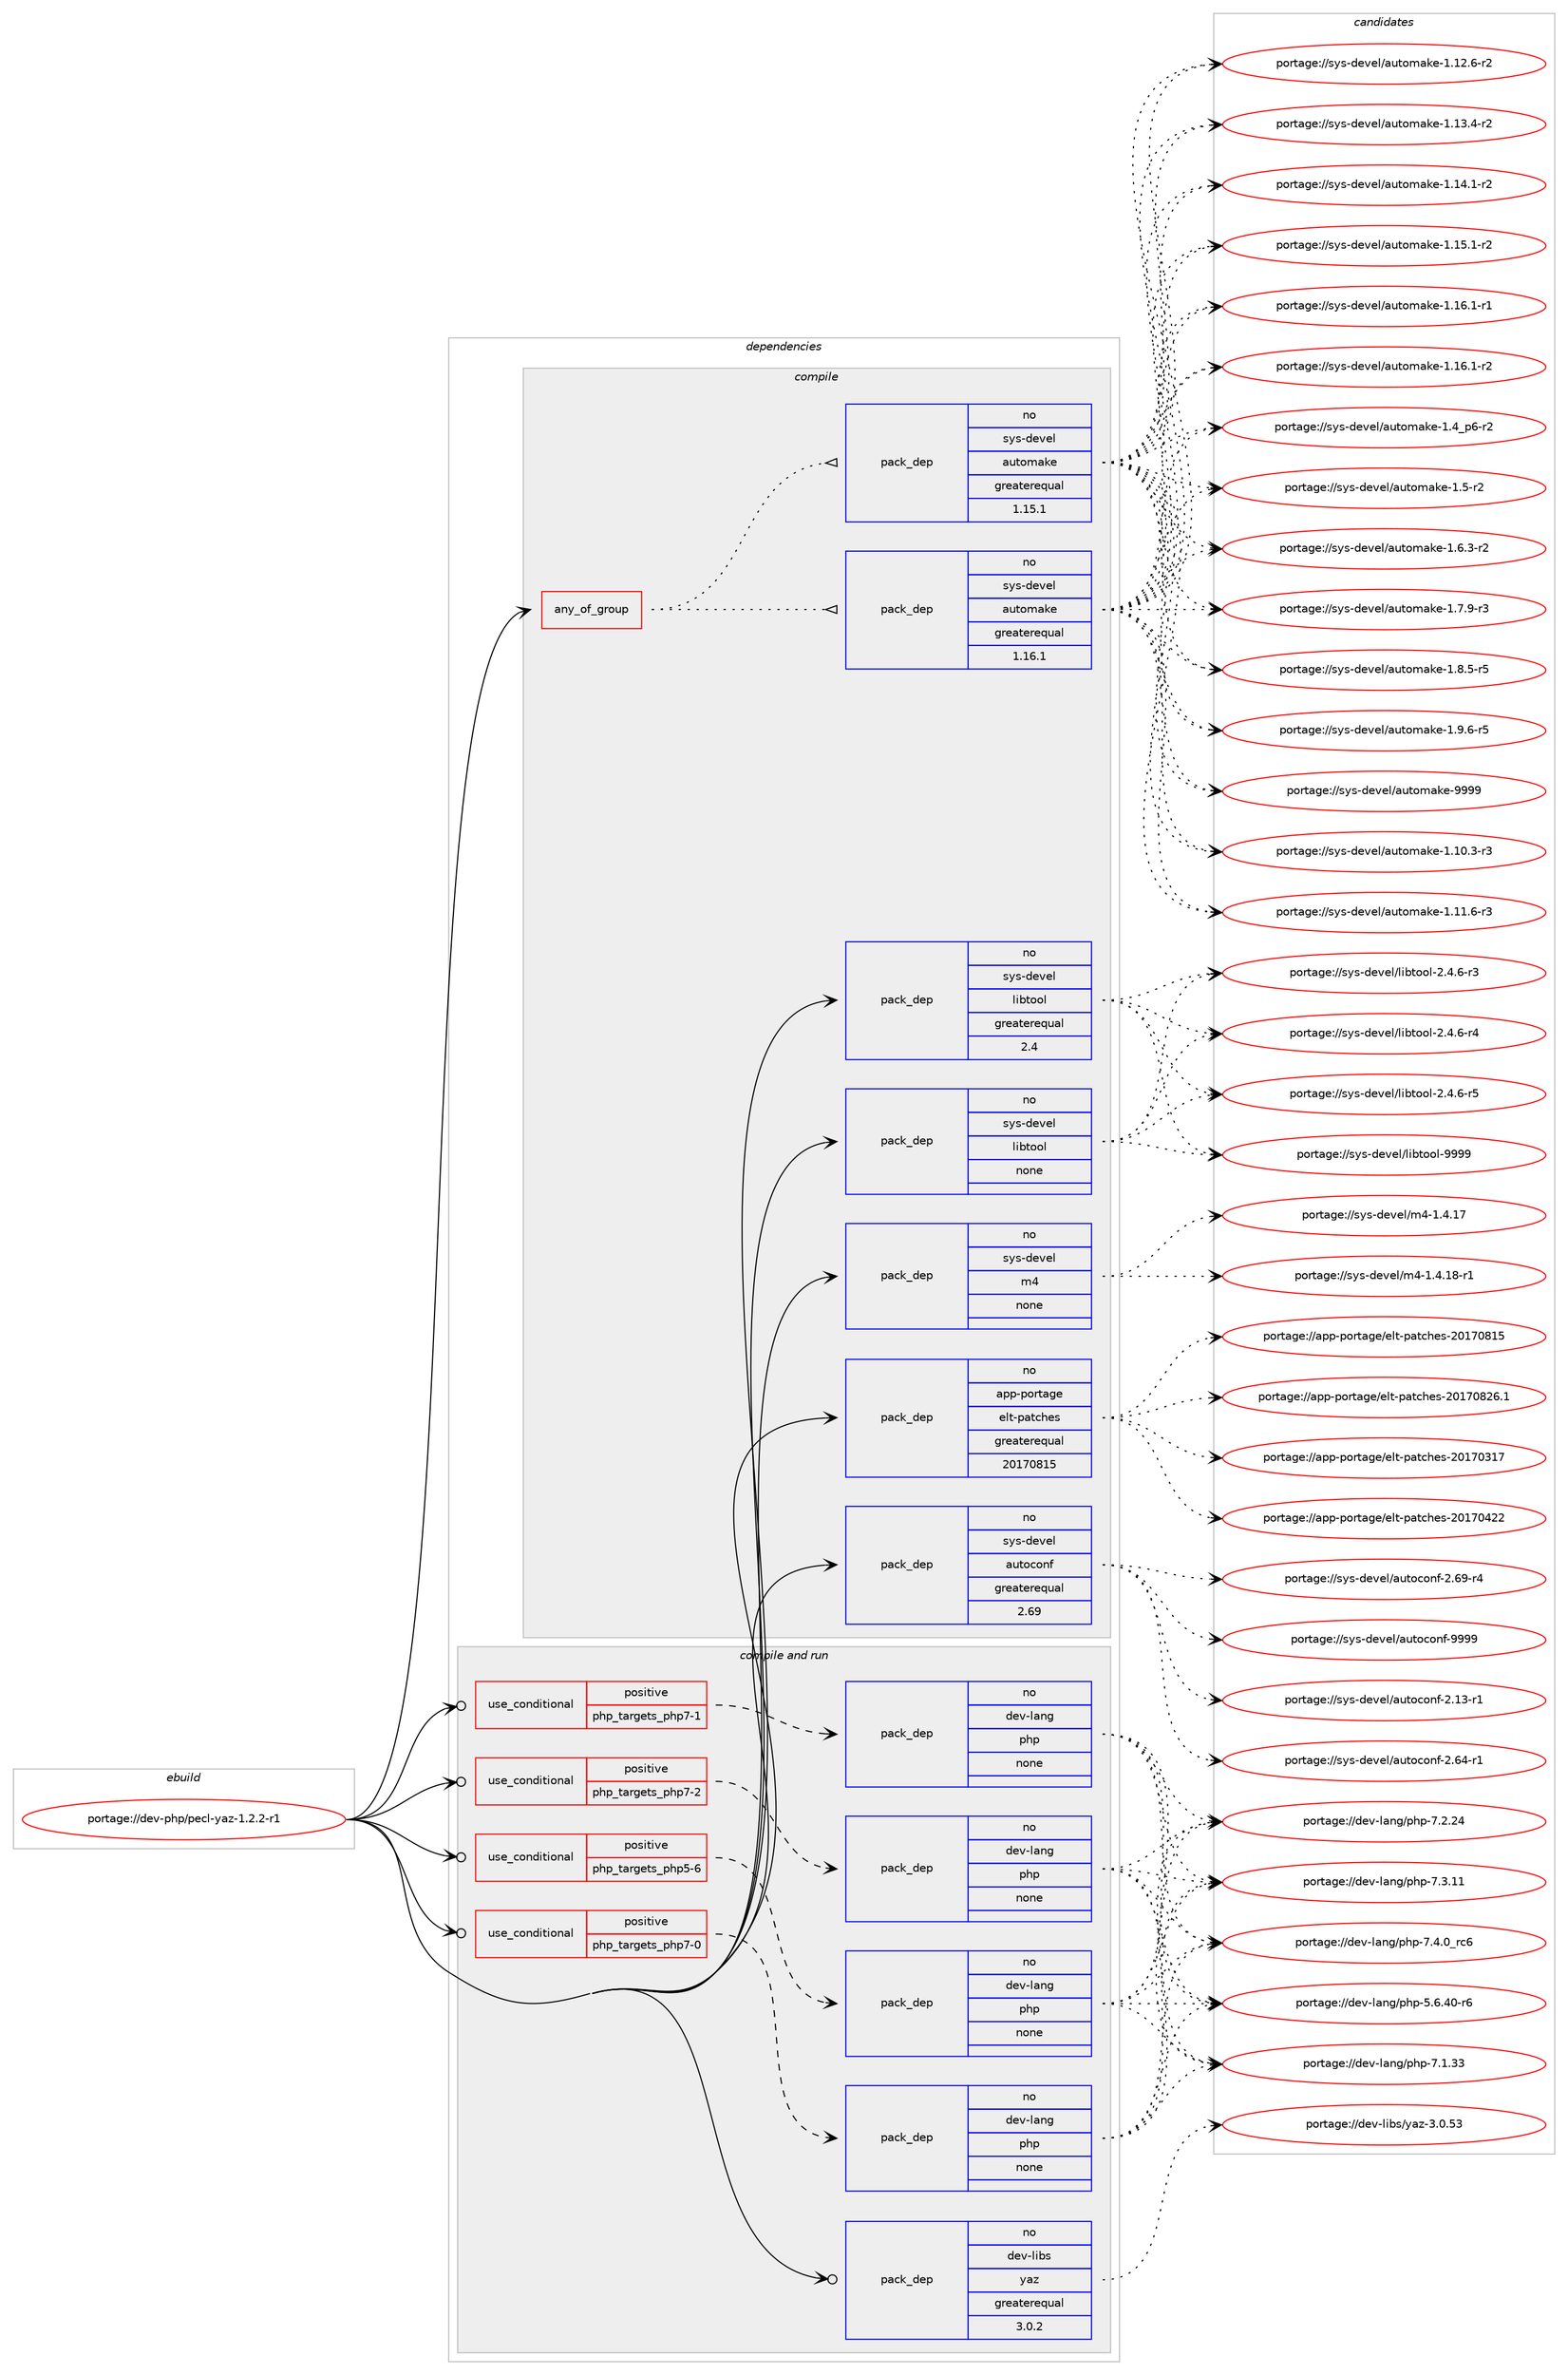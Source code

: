 digraph prolog {

# *************
# Graph options
# *************

newrank=true;
concentrate=true;
compound=true;
graph [rankdir=LR,fontname=Helvetica,fontsize=10,ranksep=1.5];#, ranksep=2.5, nodesep=0.2];
edge  [arrowhead=vee];
node  [fontname=Helvetica,fontsize=10];

# **********
# The ebuild
# **********

subgraph cluster_leftcol {
color=gray;
rank=same;
label=<<i>ebuild</i>>;
id [label="portage://dev-php/pecl-yaz-1.2.2-r1", color=red, width=4, href="../dev-php/pecl-yaz-1.2.2-r1.svg"];
}

# ****************
# The dependencies
# ****************

subgraph cluster_midcol {
color=gray;
label=<<i>dependencies</i>>;
subgraph cluster_compile {
fillcolor="#eeeeee";
style=filled;
label=<<i>compile</i>>;
subgraph any3217 {
dependency126454 [label=<<TABLE BORDER="0" CELLBORDER="1" CELLSPACING="0" CELLPADDING="4"><TR><TD CELLPADDING="10">any_of_group</TD></TR></TABLE>>, shape=none, color=red];subgraph pack98544 {
dependency126455 [label=<<TABLE BORDER="0" CELLBORDER="1" CELLSPACING="0" CELLPADDING="4" WIDTH="220"><TR><TD ROWSPAN="6" CELLPADDING="30">pack_dep</TD></TR><TR><TD WIDTH="110">no</TD></TR><TR><TD>sys-devel</TD></TR><TR><TD>automake</TD></TR><TR><TD>greaterequal</TD></TR><TR><TD>1.16.1</TD></TR></TABLE>>, shape=none, color=blue];
}
dependency126454:e -> dependency126455:w [weight=20,style="dotted",arrowhead="oinv"];
subgraph pack98545 {
dependency126456 [label=<<TABLE BORDER="0" CELLBORDER="1" CELLSPACING="0" CELLPADDING="4" WIDTH="220"><TR><TD ROWSPAN="6" CELLPADDING="30">pack_dep</TD></TR><TR><TD WIDTH="110">no</TD></TR><TR><TD>sys-devel</TD></TR><TR><TD>automake</TD></TR><TR><TD>greaterequal</TD></TR><TR><TD>1.15.1</TD></TR></TABLE>>, shape=none, color=blue];
}
dependency126454:e -> dependency126456:w [weight=20,style="dotted",arrowhead="oinv"];
}
id:e -> dependency126454:w [weight=20,style="solid",arrowhead="vee"];
subgraph pack98546 {
dependency126457 [label=<<TABLE BORDER="0" CELLBORDER="1" CELLSPACING="0" CELLPADDING="4" WIDTH="220"><TR><TD ROWSPAN="6" CELLPADDING="30">pack_dep</TD></TR><TR><TD WIDTH="110">no</TD></TR><TR><TD>app-portage</TD></TR><TR><TD>elt-patches</TD></TR><TR><TD>greaterequal</TD></TR><TR><TD>20170815</TD></TR></TABLE>>, shape=none, color=blue];
}
id:e -> dependency126457:w [weight=20,style="solid",arrowhead="vee"];
subgraph pack98547 {
dependency126458 [label=<<TABLE BORDER="0" CELLBORDER="1" CELLSPACING="0" CELLPADDING="4" WIDTH="220"><TR><TD ROWSPAN="6" CELLPADDING="30">pack_dep</TD></TR><TR><TD WIDTH="110">no</TD></TR><TR><TD>sys-devel</TD></TR><TR><TD>autoconf</TD></TR><TR><TD>greaterequal</TD></TR><TR><TD>2.69</TD></TR></TABLE>>, shape=none, color=blue];
}
id:e -> dependency126458:w [weight=20,style="solid",arrowhead="vee"];
subgraph pack98548 {
dependency126459 [label=<<TABLE BORDER="0" CELLBORDER="1" CELLSPACING="0" CELLPADDING="4" WIDTH="220"><TR><TD ROWSPAN="6" CELLPADDING="30">pack_dep</TD></TR><TR><TD WIDTH="110">no</TD></TR><TR><TD>sys-devel</TD></TR><TR><TD>libtool</TD></TR><TR><TD>greaterequal</TD></TR><TR><TD>2.4</TD></TR></TABLE>>, shape=none, color=blue];
}
id:e -> dependency126459:w [weight=20,style="solid",arrowhead="vee"];
subgraph pack98549 {
dependency126460 [label=<<TABLE BORDER="0" CELLBORDER="1" CELLSPACING="0" CELLPADDING="4" WIDTH="220"><TR><TD ROWSPAN="6" CELLPADDING="30">pack_dep</TD></TR><TR><TD WIDTH="110">no</TD></TR><TR><TD>sys-devel</TD></TR><TR><TD>libtool</TD></TR><TR><TD>none</TD></TR><TR><TD></TD></TR></TABLE>>, shape=none, color=blue];
}
id:e -> dependency126460:w [weight=20,style="solid",arrowhead="vee"];
subgraph pack98550 {
dependency126461 [label=<<TABLE BORDER="0" CELLBORDER="1" CELLSPACING="0" CELLPADDING="4" WIDTH="220"><TR><TD ROWSPAN="6" CELLPADDING="30">pack_dep</TD></TR><TR><TD WIDTH="110">no</TD></TR><TR><TD>sys-devel</TD></TR><TR><TD>m4</TD></TR><TR><TD>none</TD></TR><TR><TD></TD></TR></TABLE>>, shape=none, color=blue];
}
id:e -> dependency126461:w [weight=20,style="solid",arrowhead="vee"];
}
subgraph cluster_compileandrun {
fillcolor="#eeeeee";
style=filled;
label=<<i>compile and run</i>>;
subgraph cond24628 {
dependency126462 [label=<<TABLE BORDER="0" CELLBORDER="1" CELLSPACING="0" CELLPADDING="4"><TR><TD ROWSPAN="3" CELLPADDING="10">use_conditional</TD></TR><TR><TD>positive</TD></TR><TR><TD>php_targets_php5-6</TD></TR></TABLE>>, shape=none, color=red];
subgraph pack98551 {
dependency126463 [label=<<TABLE BORDER="0" CELLBORDER="1" CELLSPACING="0" CELLPADDING="4" WIDTH="220"><TR><TD ROWSPAN="6" CELLPADDING="30">pack_dep</TD></TR><TR><TD WIDTH="110">no</TD></TR><TR><TD>dev-lang</TD></TR><TR><TD>php</TD></TR><TR><TD>none</TD></TR><TR><TD></TD></TR></TABLE>>, shape=none, color=blue];
}
dependency126462:e -> dependency126463:w [weight=20,style="dashed",arrowhead="vee"];
}
id:e -> dependency126462:w [weight=20,style="solid",arrowhead="odotvee"];
subgraph cond24629 {
dependency126464 [label=<<TABLE BORDER="0" CELLBORDER="1" CELLSPACING="0" CELLPADDING="4"><TR><TD ROWSPAN="3" CELLPADDING="10">use_conditional</TD></TR><TR><TD>positive</TD></TR><TR><TD>php_targets_php7-0</TD></TR></TABLE>>, shape=none, color=red];
subgraph pack98552 {
dependency126465 [label=<<TABLE BORDER="0" CELLBORDER="1" CELLSPACING="0" CELLPADDING="4" WIDTH="220"><TR><TD ROWSPAN="6" CELLPADDING="30">pack_dep</TD></TR><TR><TD WIDTH="110">no</TD></TR><TR><TD>dev-lang</TD></TR><TR><TD>php</TD></TR><TR><TD>none</TD></TR><TR><TD></TD></TR></TABLE>>, shape=none, color=blue];
}
dependency126464:e -> dependency126465:w [weight=20,style="dashed",arrowhead="vee"];
}
id:e -> dependency126464:w [weight=20,style="solid",arrowhead="odotvee"];
subgraph cond24630 {
dependency126466 [label=<<TABLE BORDER="0" CELLBORDER="1" CELLSPACING="0" CELLPADDING="4"><TR><TD ROWSPAN="3" CELLPADDING="10">use_conditional</TD></TR><TR><TD>positive</TD></TR><TR><TD>php_targets_php7-1</TD></TR></TABLE>>, shape=none, color=red];
subgraph pack98553 {
dependency126467 [label=<<TABLE BORDER="0" CELLBORDER="1" CELLSPACING="0" CELLPADDING="4" WIDTH="220"><TR><TD ROWSPAN="6" CELLPADDING="30">pack_dep</TD></TR><TR><TD WIDTH="110">no</TD></TR><TR><TD>dev-lang</TD></TR><TR><TD>php</TD></TR><TR><TD>none</TD></TR><TR><TD></TD></TR></TABLE>>, shape=none, color=blue];
}
dependency126466:e -> dependency126467:w [weight=20,style="dashed",arrowhead="vee"];
}
id:e -> dependency126466:w [weight=20,style="solid",arrowhead="odotvee"];
subgraph cond24631 {
dependency126468 [label=<<TABLE BORDER="0" CELLBORDER="1" CELLSPACING="0" CELLPADDING="4"><TR><TD ROWSPAN="3" CELLPADDING="10">use_conditional</TD></TR><TR><TD>positive</TD></TR><TR><TD>php_targets_php7-2</TD></TR></TABLE>>, shape=none, color=red];
subgraph pack98554 {
dependency126469 [label=<<TABLE BORDER="0" CELLBORDER="1" CELLSPACING="0" CELLPADDING="4" WIDTH="220"><TR><TD ROWSPAN="6" CELLPADDING="30">pack_dep</TD></TR><TR><TD WIDTH="110">no</TD></TR><TR><TD>dev-lang</TD></TR><TR><TD>php</TD></TR><TR><TD>none</TD></TR><TR><TD></TD></TR></TABLE>>, shape=none, color=blue];
}
dependency126468:e -> dependency126469:w [weight=20,style="dashed",arrowhead="vee"];
}
id:e -> dependency126468:w [weight=20,style="solid",arrowhead="odotvee"];
subgraph pack98555 {
dependency126470 [label=<<TABLE BORDER="0" CELLBORDER="1" CELLSPACING="0" CELLPADDING="4" WIDTH="220"><TR><TD ROWSPAN="6" CELLPADDING="30">pack_dep</TD></TR><TR><TD WIDTH="110">no</TD></TR><TR><TD>dev-libs</TD></TR><TR><TD>yaz</TD></TR><TR><TD>greaterequal</TD></TR><TR><TD>3.0.2</TD></TR></TABLE>>, shape=none, color=blue];
}
id:e -> dependency126470:w [weight=20,style="solid",arrowhead="odotvee"];
}
subgraph cluster_run {
fillcolor="#eeeeee";
style=filled;
label=<<i>run</i>>;
}
}

# **************
# The candidates
# **************

subgraph cluster_choices {
rank=same;
color=gray;
label=<<i>candidates</i>>;

subgraph choice98544 {
color=black;
nodesep=1;
choiceportage11512111545100101118101108479711711611110997107101454946494846514511451 [label="portage://sys-devel/automake-1.10.3-r3", color=red, width=4,href="../sys-devel/automake-1.10.3-r3.svg"];
choiceportage11512111545100101118101108479711711611110997107101454946494946544511451 [label="portage://sys-devel/automake-1.11.6-r3", color=red, width=4,href="../sys-devel/automake-1.11.6-r3.svg"];
choiceportage11512111545100101118101108479711711611110997107101454946495046544511450 [label="portage://sys-devel/automake-1.12.6-r2", color=red, width=4,href="../sys-devel/automake-1.12.6-r2.svg"];
choiceportage11512111545100101118101108479711711611110997107101454946495146524511450 [label="portage://sys-devel/automake-1.13.4-r2", color=red, width=4,href="../sys-devel/automake-1.13.4-r2.svg"];
choiceportage11512111545100101118101108479711711611110997107101454946495246494511450 [label="portage://sys-devel/automake-1.14.1-r2", color=red, width=4,href="../sys-devel/automake-1.14.1-r2.svg"];
choiceportage11512111545100101118101108479711711611110997107101454946495346494511450 [label="portage://sys-devel/automake-1.15.1-r2", color=red, width=4,href="../sys-devel/automake-1.15.1-r2.svg"];
choiceportage11512111545100101118101108479711711611110997107101454946495446494511449 [label="portage://sys-devel/automake-1.16.1-r1", color=red, width=4,href="../sys-devel/automake-1.16.1-r1.svg"];
choiceportage11512111545100101118101108479711711611110997107101454946495446494511450 [label="portage://sys-devel/automake-1.16.1-r2", color=red, width=4,href="../sys-devel/automake-1.16.1-r2.svg"];
choiceportage115121115451001011181011084797117116111109971071014549465295112544511450 [label="portage://sys-devel/automake-1.4_p6-r2", color=red, width=4,href="../sys-devel/automake-1.4_p6-r2.svg"];
choiceportage11512111545100101118101108479711711611110997107101454946534511450 [label="portage://sys-devel/automake-1.5-r2", color=red, width=4,href="../sys-devel/automake-1.5-r2.svg"];
choiceportage115121115451001011181011084797117116111109971071014549465446514511450 [label="portage://sys-devel/automake-1.6.3-r2", color=red, width=4,href="../sys-devel/automake-1.6.3-r2.svg"];
choiceportage115121115451001011181011084797117116111109971071014549465546574511451 [label="portage://sys-devel/automake-1.7.9-r3", color=red, width=4,href="../sys-devel/automake-1.7.9-r3.svg"];
choiceportage115121115451001011181011084797117116111109971071014549465646534511453 [label="portage://sys-devel/automake-1.8.5-r5", color=red, width=4,href="../sys-devel/automake-1.8.5-r5.svg"];
choiceportage115121115451001011181011084797117116111109971071014549465746544511453 [label="portage://sys-devel/automake-1.9.6-r5", color=red, width=4,href="../sys-devel/automake-1.9.6-r5.svg"];
choiceportage115121115451001011181011084797117116111109971071014557575757 [label="portage://sys-devel/automake-9999", color=red, width=4,href="../sys-devel/automake-9999.svg"];
dependency126455:e -> choiceportage11512111545100101118101108479711711611110997107101454946494846514511451:w [style=dotted,weight="100"];
dependency126455:e -> choiceportage11512111545100101118101108479711711611110997107101454946494946544511451:w [style=dotted,weight="100"];
dependency126455:e -> choiceportage11512111545100101118101108479711711611110997107101454946495046544511450:w [style=dotted,weight="100"];
dependency126455:e -> choiceportage11512111545100101118101108479711711611110997107101454946495146524511450:w [style=dotted,weight="100"];
dependency126455:e -> choiceportage11512111545100101118101108479711711611110997107101454946495246494511450:w [style=dotted,weight="100"];
dependency126455:e -> choiceportage11512111545100101118101108479711711611110997107101454946495346494511450:w [style=dotted,weight="100"];
dependency126455:e -> choiceportage11512111545100101118101108479711711611110997107101454946495446494511449:w [style=dotted,weight="100"];
dependency126455:e -> choiceportage11512111545100101118101108479711711611110997107101454946495446494511450:w [style=dotted,weight="100"];
dependency126455:e -> choiceportage115121115451001011181011084797117116111109971071014549465295112544511450:w [style=dotted,weight="100"];
dependency126455:e -> choiceportage11512111545100101118101108479711711611110997107101454946534511450:w [style=dotted,weight="100"];
dependency126455:e -> choiceportage115121115451001011181011084797117116111109971071014549465446514511450:w [style=dotted,weight="100"];
dependency126455:e -> choiceportage115121115451001011181011084797117116111109971071014549465546574511451:w [style=dotted,weight="100"];
dependency126455:e -> choiceportage115121115451001011181011084797117116111109971071014549465646534511453:w [style=dotted,weight="100"];
dependency126455:e -> choiceportage115121115451001011181011084797117116111109971071014549465746544511453:w [style=dotted,weight="100"];
dependency126455:e -> choiceportage115121115451001011181011084797117116111109971071014557575757:w [style=dotted,weight="100"];
}
subgraph choice98545 {
color=black;
nodesep=1;
choiceportage11512111545100101118101108479711711611110997107101454946494846514511451 [label="portage://sys-devel/automake-1.10.3-r3", color=red, width=4,href="../sys-devel/automake-1.10.3-r3.svg"];
choiceportage11512111545100101118101108479711711611110997107101454946494946544511451 [label="portage://sys-devel/automake-1.11.6-r3", color=red, width=4,href="../sys-devel/automake-1.11.6-r3.svg"];
choiceportage11512111545100101118101108479711711611110997107101454946495046544511450 [label="portage://sys-devel/automake-1.12.6-r2", color=red, width=4,href="../sys-devel/automake-1.12.6-r2.svg"];
choiceportage11512111545100101118101108479711711611110997107101454946495146524511450 [label="portage://sys-devel/automake-1.13.4-r2", color=red, width=4,href="../sys-devel/automake-1.13.4-r2.svg"];
choiceportage11512111545100101118101108479711711611110997107101454946495246494511450 [label="portage://sys-devel/automake-1.14.1-r2", color=red, width=4,href="../sys-devel/automake-1.14.1-r2.svg"];
choiceportage11512111545100101118101108479711711611110997107101454946495346494511450 [label="portage://sys-devel/automake-1.15.1-r2", color=red, width=4,href="../sys-devel/automake-1.15.1-r2.svg"];
choiceportage11512111545100101118101108479711711611110997107101454946495446494511449 [label="portage://sys-devel/automake-1.16.1-r1", color=red, width=4,href="../sys-devel/automake-1.16.1-r1.svg"];
choiceportage11512111545100101118101108479711711611110997107101454946495446494511450 [label="portage://sys-devel/automake-1.16.1-r2", color=red, width=4,href="../sys-devel/automake-1.16.1-r2.svg"];
choiceportage115121115451001011181011084797117116111109971071014549465295112544511450 [label="portage://sys-devel/automake-1.4_p6-r2", color=red, width=4,href="../sys-devel/automake-1.4_p6-r2.svg"];
choiceportage11512111545100101118101108479711711611110997107101454946534511450 [label="portage://sys-devel/automake-1.5-r2", color=red, width=4,href="../sys-devel/automake-1.5-r2.svg"];
choiceportage115121115451001011181011084797117116111109971071014549465446514511450 [label="portage://sys-devel/automake-1.6.3-r2", color=red, width=4,href="../sys-devel/automake-1.6.3-r2.svg"];
choiceportage115121115451001011181011084797117116111109971071014549465546574511451 [label="portage://sys-devel/automake-1.7.9-r3", color=red, width=4,href="../sys-devel/automake-1.7.9-r3.svg"];
choiceportage115121115451001011181011084797117116111109971071014549465646534511453 [label="portage://sys-devel/automake-1.8.5-r5", color=red, width=4,href="../sys-devel/automake-1.8.5-r5.svg"];
choiceportage115121115451001011181011084797117116111109971071014549465746544511453 [label="portage://sys-devel/automake-1.9.6-r5", color=red, width=4,href="../sys-devel/automake-1.9.6-r5.svg"];
choiceportage115121115451001011181011084797117116111109971071014557575757 [label="portage://sys-devel/automake-9999", color=red, width=4,href="../sys-devel/automake-9999.svg"];
dependency126456:e -> choiceportage11512111545100101118101108479711711611110997107101454946494846514511451:w [style=dotted,weight="100"];
dependency126456:e -> choiceportage11512111545100101118101108479711711611110997107101454946494946544511451:w [style=dotted,weight="100"];
dependency126456:e -> choiceportage11512111545100101118101108479711711611110997107101454946495046544511450:w [style=dotted,weight="100"];
dependency126456:e -> choiceportage11512111545100101118101108479711711611110997107101454946495146524511450:w [style=dotted,weight="100"];
dependency126456:e -> choiceportage11512111545100101118101108479711711611110997107101454946495246494511450:w [style=dotted,weight="100"];
dependency126456:e -> choiceportage11512111545100101118101108479711711611110997107101454946495346494511450:w [style=dotted,weight="100"];
dependency126456:e -> choiceportage11512111545100101118101108479711711611110997107101454946495446494511449:w [style=dotted,weight="100"];
dependency126456:e -> choiceportage11512111545100101118101108479711711611110997107101454946495446494511450:w [style=dotted,weight="100"];
dependency126456:e -> choiceportage115121115451001011181011084797117116111109971071014549465295112544511450:w [style=dotted,weight="100"];
dependency126456:e -> choiceportage11512111545100101118101108479711711611110997107101454946534511450:w [style=dotted,weight="100"];
dependency126456:e -> choiceportage115121115451001011181011084797117116111109971071014549465446514511450:w [style=dotted,weight="100"];
dependency126456:e -> choiceportage115121115451001011181011084797117116111109971071014549465546574511451:w [style=dotted,weight="100"];
dependency126456:e -> choiceportage115121115451001011181011084797117116111109971071014549465646534511453:w [style=dotted,weight="100"];
dependency126456:e -> choiceportage115121115451001011181011084797117116111109971071014549465746544511453:w [style=dotted,weight="100"];
dependency126456:e -> choiceportage115121115451001011181011084797117116111109971071014557575757:w [style=dotted,weight="100"];
}
subgraph choice98546 {
color=black;
nodesep=1;
choiceportage97112112451121111141169710310147101108116451129711699104101115455048495548514955 [label="portage://app-portage/elt-patches-20170317", color=red, width=4,href="../app-portage/elt-patches-20170317.svg"];
choiceportage97112112451121111141169710310147101108116451129711699104101115455048495548525050 [label="portage://app-portage/elt-patches-20170422", color=red, width=4,href="../app-portage/elt-patches-20170422.svg"];
choiceportage97112112451121111141169710310147101108116451129711699104101115455048495548564953 [label="portage://app-portage/elt-patches-20170815", color=red, width=4,href="../app-portage/elt-patches-20170815.svg"];
choiceportage971121124511211111411697103101471011081164511297116991041011154550484955485650544649 [label="portage://app-portage/elt-patches-20170826.1", color=red, width=4,href="../app-portage/elt-patches-20170826.1.svg"];
dependency126457:e -> choiceportage97112112451121111141169710310147101108116451129711699104101115455048495548514955:w [style=dotted,weight="100"];
dependency126457:e -> choiceportage97112112451121111141169710310147101108116451129711699104101115455048495548525050:w [style=dotted,weight="100"];
dependency126457:e -> choiceportage97112112451121111141169710310147101108116451129711699104101115455048495548564953:w [style=dotted,weight="100"];
dependency126457:e -> choiceportage971121124511211111411697103101471011081164511297116991041011154550484955485650544649:w [style=dotted,weight="100"];
}
subgraph choice98547 {
color=black;
nodesep=1;
choiceportage1151211154510010111810110847971171161119911111010245504649514511449 [label="portage://sys-devel/autoconf-2.13-r1", color=red, width=4,href="../sys-devel/autoconf-2.13-r1.svg"];
choiceportage1151211154510010111810110847971171161119911111010245504654524511449 [label="portage://sys-devel/autoconf-2.64-r1", color=red, width=4,href="../sys-devel/autoconf-2.64-r1.svg"];
choiceportage1151211154510010111810110847971171161119911111010245504654574511452 [label="portage://sys-devel/autoconf-2.69-r4", color=red, width=4,href="../sys-devel/autoconf-2.69-r4.svg"];
choiceportage115121115451001011181011084797117116111991111101024557575757 [label="portage://sys-devel/autoconf-9999", color=red, width=4,href="../sys-devel/autoconf-9999.svg"];
dependency126458:e -> choiceportage1151211154510010111810110847971171161119911111010245504649514511449:w [style=dotted,weight="100"];
dependency126458:e -> choiceportage1151211154510010111810110847971171161119911111010245504654524511449:w [style=dotted,weight="100"];
dependency126458:e -> choiceportage1151211154510010111810110847971171161119911111010245504654574511452:w [style=dotted,weight="100"];
dependency126458:e -> choiceportage115121115451001011181011084797117116111991111101024557575757:w [style=dotted,weight="100"];
}
subgraph choice98548 {
color=black;
nodesep=1;
choiceportage1151211154510010111810110847108105981161111111084550465246544511451 [label="portage://sys-devel/libtool-2.4.6-r3", color=red, width=4,href="../sys-devel/libtool-2.4.6-r3.svg"];
choiceportage1151211154510010111810110847108105981161111111084550465246544511452 [label="portage://sys-devel/libtool-2.4.6-r4", color=red, width=4,href="../sys-devel/libtool-2.4.6-r4.svg"];
choiceportage1151211154510010111810110847108105981161111111084550465246544511453 [label="portage://sys-devel/libtool-2.4.6-r5", color=red, width=4,href="../sys-devel/libtool-2.4.6-r5.svg"];
choiceportage1151211154510010111810110847108105981161111111084557575757 [label="portage://sys-devel/libtool-9999", color=red, width=4,href="../sys-devel/libtool-9999.svg"];
dependency126459:e -> choiceportage1151211154510010111810110847108105981161111111084550465246544511451:w [style=dotted,weight="100"];
dependency126459:e -> choiceportage1151211154510010111810110847108105981161111111084550465246544511452:w [style=dotted,weight="100"];
dependency126459:e -> choiceportage1151211154510010111810110847108105981161111111084550465246544511453:w [style=dotted,weight="100"];
dependency126459:e -> choiceportage1151211154510010111810110847108105981161111111084557575757:w [style=dotted,weight="100"];
}
subgraph choice98549 {
color=black;
nodesep=1;
choiceportage1151211154510010111810110847108105981161111111084550465246544511451 [label="portage://sys-devel/libtool-2.4.6-r3", color=red, width=4,href="../sys-devel/libtool-2.4.6-r3.svg"];
choiceportage1151211154510010111810110847108105981161111111084550465246544511452 [label="portage://sys-devel/libtool-2.4.6-r4", color=red, width=4,href="../sys-devel/libtool-2.4.6-r4.svg"];
choiceportage1151211154510010111810110847108105981161111111084550465246544511453 [label="portage://sys-devel/libtool-2.4.6-r5", color=red, width=4,href="../sys-devel/libtool-2.4.6-r5.svg"];
choiceportage1151211154510010111810110847108105981161111111084557575757 [label="portage://sys-devel/libtool-9999", color=red, width=4,href="../sys-devel/libtool-9999.svg"];
dependency126460:e -> choiceportage1151211154510010111810110847108105981161111111084550465246544511451:w [style=dotted,weight="100"];
dependency126460:e -> choiceportage1151211154510010111810110847108105981161111111084550465246544511452:w [style=dotted,weight="100"];
dependency126460:e -> choiceportage1151211154510010111810110847108105981161111111084550465246544511453:w [style=dotted,weight="100"];
dependency126460:e -> choiceportage1151211154510010111810110847108105981161111111084557575757:w [style=dotted,weight="100"];
}
subgraph choice98550 {
color=black;
nodesep=1;
choiceportage11512111545100101118101108471095245494652464955 [label="portage://sys-devel/m4-1.4.17", color=red, width=4,href="../sys-devel/m4-1.4.17.svg"];
choiceportage115121115451001011181011084710952454946524649564511449 [label="portage://sys-devel/m4-1.4.18-r1", color=red, width=4,href="../sys-devel/m4-1.4.18-r1.svg"];
dependency126461:e -> choiceportage11512111545100101118101108471095245494652464955:w [style=dotted,weight="100"];
dependency126461:e -> choiceportage115121115451001011181011084710952454946524649564511449:w [style=dotted,weight="100"];
}
subgraph choice98551 {
color=black;
nodesep=1;
choiceportage100101118451089711010347112104112455346544652484511454 [label="portage://dev-lang/php-5.6.40-r6", color=red, width=4,href="../dev-lang/php-5.6.40-r6.svg"];
choiceportage10010111845108971101034711210411245554649465151 [label="portage://dev-lang/php-7.1.33", color=red, width=4,href="../dev-lang/php-7.1.33.svg"];
choiceportage10010111845108971101034711210411245554650465052 [label="portage://dev-lang/php-7.2.24", color=red, width=4,href="../dev-lang/php-7.2.24.svg"];
choiceportage10010111845108971101034711210411245554651464949 [label="portage://dev-lang/php-7.3.11", color=red, width=4,href="../dev-lang/php-7.3.11.svg"];
choiceportage100101118451089711010347112104112455546524648951149954 [label="portage://dev-lang/php-7.4.0_rc6", color=red, width=4,href="../dev-lang/php-7.4.0_rc6.svg"];
dependency126463:e -> choiceportage100101118451089711010347112104112455346544652484511454:w [style=dotted,weight="100"];
dependency126463:e -> choiceportage10010111845108971101034711210411245554649465151:w [style=dotted,weight="100"];
dependency126463:e -> choiceportage10010111845108971101034711210411245554650465052:w [style=dotted,weight="100"];
dependency126463:e -> choiceportage10010111845108971101034711210411245554651464949:w [style=dotted,weight="100"];
dependency126463:e -> choiceportage100101118451089711010347112104112455546524648951149954:w [style=dotted,weight="100"];
}
subgraph choice98552 {
color=black;
nodesep=1;
choiceportage100101118451089711010347112104112455346544652484511454 [label="portage://dev-lang/php-5.6.40-r6", color=red, width=4,href="../dev-lang/php-5.6.40-r6.svg"];
choiceportage10010111845108971101034711210411245554649465151 [label="portage://dev-lang/php-7.1.33", color=red, width=4,href="../dev-lang/php-7.1.33.svg"];
choiceportage10010111845108971101034711210411245554650465052 [label="portage://dev-lang/php-7.2.24", color=red, width=4,href="../dev-lang/php-7.2.24.svg"];
choiceportage10010111845108971101034711210411245554651464949 [label="portage://dev-lang/php-7.3.11", color=red, width=4,href="../dev-lang/php-7.3.11.svg"];
choiceportage100101118451089711010347112104112455546524648951149954 [label="portage://dev-lang/php-7.4.0_rc6", color=red, width=4,href="../dev-lang/php-7.4.0_rc6.svg"];
dependency126465:e -> choiceportage100101118451089711010347112104112455346544652484511454:w [style=dotted,weight="100"];
dependency126465:e -> choiceportage10010111845108971101034711210411245554649465151:w [style=dotted,weight="100"];
dependency126465:e -> choiceportage10010111845108971101034711210411245554650465052:w [style=dotted,weight="100"];
dependency126465:e -> choiceportage10010111845108971101034711210411245554651464949:w [style=dotted,weight="100"];
dependency126465:e -> choiceportage100101118451089711010347112104112455546524648951149954:w [style=dotted,weight="100"];
}
subgraph choice98553 {
color=black;
nodesep=1;
choiceportage100101118451089711010347112104112455346544652484511454 [label="portage://dev-lang/php-5.6.40-r6", color=red, width=4,href="../dev-lang/php-5.6.40-r6.svg"];
choiceportage10010111845108971101034711210411245554649465151 [label="portage://dev-lang/php-7.1.33", color=red, width=4,href="../dev-lang/php-7.1.33.svg"];
choiceportage10010111845108971101034711210411245554650465052 [label="portage://dev-lang/php-7.2.24", color=red, width=4,href="../dev-lang/php-7.2.24.svg"];
choiceportage10010111845108971101034711210411245554651464949 [label="portage://dev-lang/php-7.3.11", color=red, width=4,href="../dev-lang/php-7.3.11.svg"];
choiceportage100101118451089711010347112104112455546524648951149954 [label="portage://dev-lang/php-7.4.0_rc6", color=red, width=4,href="../dev-lang/php-7.4.0_rc6.svg"];
dependency126467:e -> choiceportage100101118451089711010347112104112455346544652484511454:w [style=dotted,weight="100"];
dependency126467:e -> choiceportage10010111845108971101034711210411245554649465151:w [style=dotted,weight="100"];
dependency126467:e -> choiceportage10010111845108971101034711210411245554650465052:w [style=dotted,weight="100"];
dependency126467:e -> choiceportage10010111845108971101034711210411245554651464949:w [style=dotted,weight="100"];
dependency126467:e -> choiceportage100101118451089711010347112104112455546524648951149954:w [style=dotted,weight="100"];
}
subgraph choice98554 {
color=black;
nodesep=1;
choiceportage100101118451089711010347112104112455346544652484511454 [label="portage://dev-lang/php-5.6.40-r6", color=red, width=4,href="../dev-lang/php-5.6.40-r6.svg"];
choiceportage10010111845108971101034711210411245554649465151 [label="portage://dev-lang/php-7.1.33", color=red, width=4,href="../dev-lang/php-7.1.33.svg"];
choiceportage10010111845108971101034711210411245554650465052 [label="portage://dev-lang/php-7.2.24", color=red, width=4,href="../dev-lang/php-7.2.24.svg"];
choiceportage10010111845108971101034711210411245554651464949 [label="portage://dev-lang/php-7.3.11", color=red, width=4,href="../dev-lang/php-7.3.11.svg"];
choiceportage100101118451089711010347112104112455546524648951149954 [label="portage://dev-lang/php-7.4.0_rc6", color=red, width=4,href="../dev-lang/php-7.4.0_rc6.svg"];
dependency126469:e -> choiceportage100101118451089711010347112104112455346544652484511454:w [style=dotted,weight="100"];
dependency126469:e -> choiceportage10010111845108971101034711210411245554649465151:w [style=dotted,weight="100"];
dependency126469:e -> choiceportage10010111845108971101034711210411245554650465052:w [style=dotted,weight="100"];
dependency126469:e -> choiceportage10010111845108971101034711210411245554651464949:w [style=dotted,weight="100"];
dependency126469:e -> choiceportage100101118451089711010347112104112455546524648951149954:w [style=dotted,weight="100"];
}
subgraph choice98555 {
color=black;
nodesep=1;
choiceportage1001011184510810598115471219712245514648465351 [label="portage://dev-libs/yaz-3.0.53", color=red, width=4,href="../dev-libs/yaz-3.0.53.svg"];
dependency126470:e -> choiceportage1001011184510810598115471219712245514648465351:w [style=dotted,weight="100"];
}
}

}
